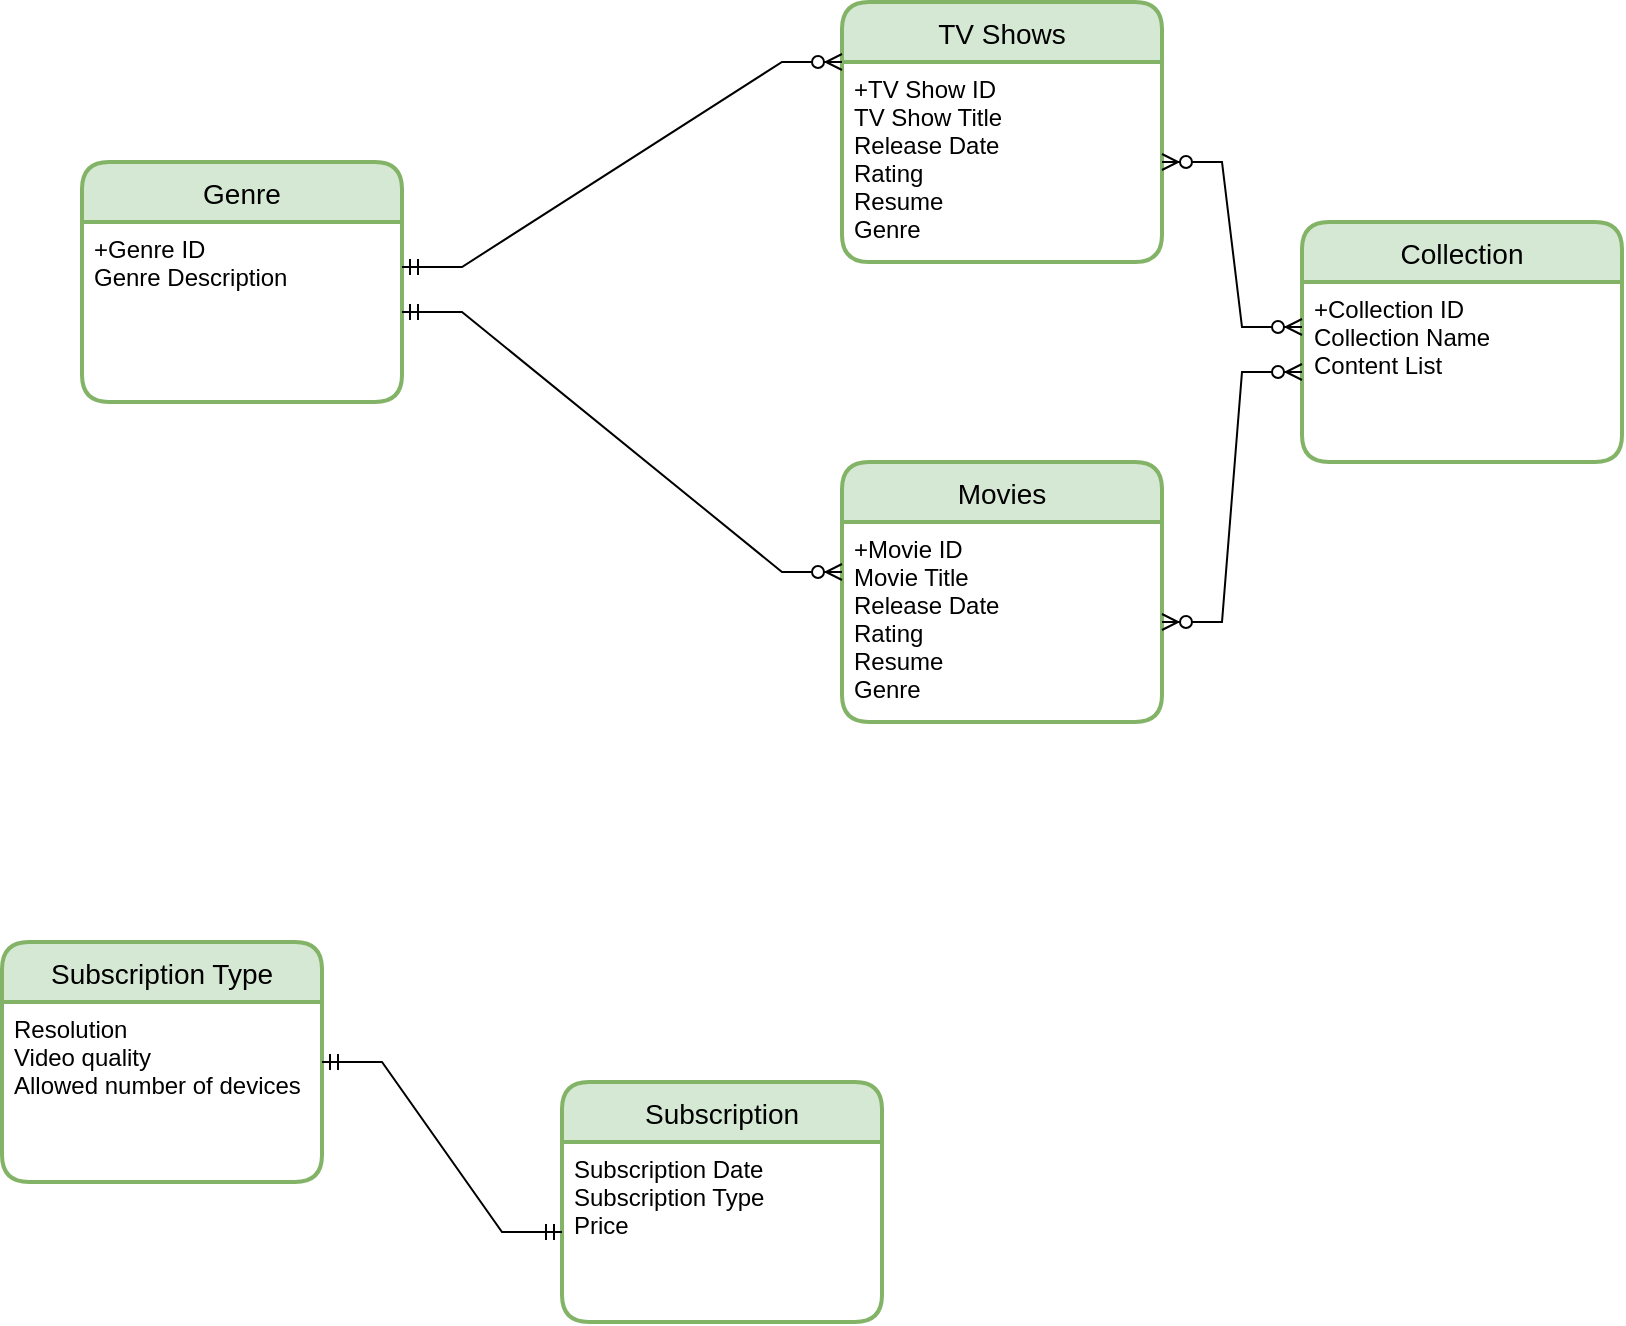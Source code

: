 <mxfile version="15.9.1" type="github">
  <diagram id="uWsPakvDBmtAWFA21BX1" name="Page-1">
    <mxGraphModel dx="1296" dy="731" grid="1" gridSize="10" guides="1" tooltips="1" connect="1" arrows="1" fold="1" page="1" pageScale="1" pageWidth="1654" pageHeight="2336" math="0" shadow="0">
      <root>
        <mxCell id="0" />
        <mxCell id="1" parent="0" />
        <mxCell id="ISnNZ_Wo0CkUiuiWw7Ft-1" value="Genre" style="swimlane;childLayout=stackLayout;horizontal=1;startSize=30;horizontalStack=0;rounded=1;fontSize=14;fontStyle=0;strokeWidth=2;resizeParent=0;resizeLast=1;shadow=0;dashed=0;align=center;fillColor=#d5e8d4;strokeColor=#82b366;" vertex="1" parent="1">
          <mxGeometry x="110" y="100" width="160" height="120" as="geometry" />
        </mxCell>
        <mxCell id="ISnNZ_Wo0CkUiuiWw7Ft-2" value="+Genre ID&#xa;Genre Description&#xa;" style="align=left;strokeColor=none;fillColor=none;spacingLeft=4;fontSize=12;verticalAlign=top;resizable=0;rotatable=0;part=1;" vertex="1" parent="ISnNZ_Wo0CkUiuiWw7Ft-1">
          <mxGeometry y="30" width="160" height="90" as="geometry" />
        </mxCell>
        <mxCell id="ISnNZ_Wo0CkUiuiWw7Ft-3" value="TV Shows" style="swimlane;childLayout=stackLayout;horizontal=1;startSize=30;horizontalStack=0;rounded=1;fontSize=14;fontStyle=0;strokeWidth=2;resizeParent=0;resizeLast=1;shadow=0;dashed=0;align=center;fillColor=#d5e8d4;strokeColor=#82b366;" vertex="1" parent="1">
          <mxGeometry x="490" y="20" width="160" height="130" as="geometry" />
        </mxCell>
        <mxCell id="ISnNZ_Wo0CkUiuiWw7Ft-4" value="+TV Show ID&#xa;TV Show Title&#xa;Release Date&#xa;Rating&#xa;Resume&#xa;Genre&#xa;&#xa;&#xa;" style="align=left;strokeColor=none;fillColor=none;spacingLeft=4;fontSize=12;verticalAlign=top;resizable=0;rotatable=0;part=1;" vertex="1" parent="ISnNZ_Wo0CkUiuiWw7Ft-3">
          <mxGeometry y="30" width="160" height="100" as="geometry" />
        </mxCell>
        <mxCell id="ISnNZ_Wo0CkUiuiWw7Ft-5" value="Movies" style="swimlane;childLayout=stackLayout;horizontal=1;startSize=30;horizontalStack=0;rounded=1;fontSize=14;fontStyle=0;strokeWidth=2;resizeParent=0;resizeLast=1;shadow=0;dashed=0;align=center;fillColor=#d5e8d4;strokeColor=#82b366;" vertex="1" parent="1">
          <mxGeometry x="490" y="250" width="160" height="130" as="geometry" />
        </mxCell>
        <mxCell id="ISnNZ_Wo0CkUiuiWw7Ft-6" value="+Movie ID&#xa;Movie Title&#xa;Release Date&#xa;Rating&#xa;Resume&#xa;Genre&#xa;&#xa;" style="align=left;strokeColor=none;fillColor=none;spacingLeft=4;fontSize=12;verticalAlign=top;resizable=0;rotatable=0;part=1;" vertex="1" parent="ISnNZ_Wo0CkUiuiWw7Ft-5">
          <mxGeometry y="30" width="160" height="100" as="geometry" />
        </mxCell>
        <mxCell id="ISnNZ_Wo0CkUiuiWw7Ft-7" value="" style="edgeStyle=entityRelationEdgeStyle;fontSize=12;html=1;endArrow=ERzeroToMany;startArrow=ERmandOne;rounded=0;exitX=1;exitY=0.25;exitDx=0;exitDy=0;entryX=0;entryY=0;entryDx=0;entryDy=0;" edge="1" parent="1" source="ISnNZ_Wo0CkUiuiWw7Ft-2" target="ISnNZ_Wo0CkUiuiWw7Ft-4">
          <mxGeometry width="100" height="100" relative="1" as="geometry">
            <mxPoint x="300" y="140" as="sourcePoint" />
            <mxPoint x="400" y="40" as="targetPoint" />
          </mxGeometry>
        </mxCell>
        <mxCell id="ISnNZ_Wo0CkUiuiWw7Ft-8" value="" style="edgeStyle=entityRelationEdgeStyle;fontSize=12;html=1;endArrow=ERzeroToMany;startArrow=ERmandOne;rounded=0;exitX=1;exitY=0.5;exitDx=0;exitDy=0;entryX=0;entryY=0.25;entryDx=0;entryDy=0;" edge="1" parent="1" source="ISnNZ_Wo0CkUiuiWw7Ft-2" target="ISnNZ_Wo0CkUiuiWw7Ft-6">
          <mxGeometry width="100" height="100" relative="1" as="geometry">
            <mxPoint x="310" y="230" as="sourcePoint" />
            <mxPoint x="410" y="130" as="targetPoint" />
          </mxGeometry>
        </mxCell>
        <mxCell id="ISnNZ_Wo0CkUiuiWw7Ft-9" value="Collection" style="swimlane;childLayout=stackLayout;horizontal=1;startSize=30;horizontalStack=0;rounded=1;fontSize=14;fontStyle=0;strokeWidth=2;resizeParent=0;resizeLast=1;shadow=0;dashed=0;align=center;fillColor=#d5e8d4;strokeColor=#82b366;" vertex="1" parent="1">
          <mxGeometry x="720" y="130" width="160" height="120" as="geometry" />
        </mxCell>
        <mxCell id="ISnNZ_Wo0CkUiuiWw7Ft-10" value="+Collection ID&#xa;Collection Name&#xa;Content List&#xa;&#xa;" style="align=left;strokeColor=none;fillColor=none;spacingLeft=4;fontSize=12;verticalAlign=top;resizable=0;rotatable=0;part=1;" vertex="1" parent="ISnNZ_Wo0CkUiuiWw7Ft-9">
          <mxGeometry y="30" width="160" height="90" as="geometry" />
        </mxCell>
        <mxCell id="ISnNZ_Wo0CkUiuiWw7Ft-11" value="" style="edgeStyle=entityRelationEdgeStyle;fontSize=12;html=1;endArrow=ERzeroToMany;endFill=1;startArrow=ERzeroToMany;rounded=0;exitX=1;exitY=0.5;exitDx=0;exitDy=0;entryX=0;entryY=0.25;entryDx=0;entryDy=0;" edge="1" parent="1" source="ISnNZ_Wo0CkUiuiWw7Ft-4" target="ISnNZ_Wo0CkUiuiWw7Ft-10">
          <mxGeometry width="100" height="100" relative="1" as="geometry">
            <mxPoint x="790" y="420" as="sourcePoint" />
            <mxPoint x="890" y="320" as="targetPoint" />
          </mxGeometry>
        </mxCell>
        <mxCell id="ISnNZ_Wo0CkUiuiWw7Ft-12" value="" style="edgeStyle=entityRelationEdgeStyle;fontSize=12;html=1;endArrow=ERzeroToMany;endFill=1;startArrow=ERzeroToMany;rounded=0;exitX=1;exitY=0.5;exitDx=0;exitDy=0;entryX=0;entryY=0.5;entryDx=0;entryDy=0;" edge="1" parent="1" source="ISnNZ_Wo0CkUiuiWw7Ft-6" target="ISnNZ_Wo0CkUiuiWw7Ft-10">
          <mxGeometry width="100" height="100" relative="1" as="geometry">
            <mxPoint x="730" y="400" as="sourcePoint" />
            <mxPoint x="830" y="300" as="targetPoint" />
          </mxGeometry>
        </mxCell>
        <mxCell id="ISnNZ_Wo0CkUiuiWw7Ft-13" value="Subscription" style="swimlane;childLayout=stackLayout;horizontal=1;startSize=30;horizontalStack=0;rounded=1;fontSize=14;fontStyle=0;strokeWidth=2;resizeParent=0;resizeLast=1;shadow=0;dashed=0;align=center;fillColor=#d5e8d4;strokeColor=#82b366;" vertex="1" parent="1">
          <mxGeometry x="350" y="560" width="160" height="120" as="geometry" />
        </mxCell>
        <mxCell id="ISnNZ_Wo0CkUiuiWw7Ft-14" value="Subscription Date&#xa;Subscription Type&#xa;Price&#xa;" style="align=left;strokeColor=none;fillColor=none;spacingLeft=4;fontSize=12;verticalAlign=top;resizable=0;rotatable=0;part=1;" vertex="1" parent="ISnNZ_Wo0CkUiuiWw7Ft-13">
          <mxGeometry y="30" width="160" height="90" as="geometry" />
        </mxCell>
        <mxCell id="ISnNZ_Wo0CkUiuiWw7Ft-15" value="Subscription Type" style="swimlane;childLayout=stackLayout;horizontal=1;startSize=30;horizontalStack=0;rounded=1;fontSize=14;fontStyle=0;strokeWidth=2;resizeParent=0;resizeLast=1;shadow=0;dashed=0;align=center;fillColor=#d5e8d4;strokeColor=#82b366;" vertex="1" parent="1">
          <mxGeometry x="70" y="490" width="160" height="120" as="geometry" />
        </mxCell>
        <mxCell id="ISnNZ_Wo0CkUiuiWw7Ft-16" value="Resolution&#xa;Video quality&#xa;Allowed number of devices&#xa;" style="align=left;strokeColor=none;fillColor=none;spacingLeft=4;fontSize=12;verticalAlign=top;resizable=0;rotatable=0;part=1;" vertex="1" parent="ISnNZ_Wo0CkUiuiWw7Ft-15">
          <mxGeometry y="30" width="160" height="90" as="geometry" />
        </mxCell>
        <mxCell id="ISnNZ_Wo0CkUiuiWw7Ft-17" value="" style="edgeStyle=entityRelationEdgeStyle;fontSize=12;html=1;endArrow=ERmandOne;startArrow=ERmandOne;rounded=0;exitX=1;exitY=0.5;exitDx=0;exitDy=0;entryX=0;entryY=0.5;entryDx=0;entryDy=0;" edge="1" parent="1" source="ISnNZ_Wo0CkUiuiWw7Ft-15" target="ISnNZ_Wo0CkUiuiWw7Ft-14">
          <mxGeometry width="100" height="100" relative="1" as="geometry">
            <mxPoint x="120" y="530" as="sourcePoint" />
            <mxPoint x="220" y="430" as="targetPoint" />
          </mxGeometry>
        </mxCell>
      </root>
    </mxGraphModel>
  </diagram>
</mxfile>
